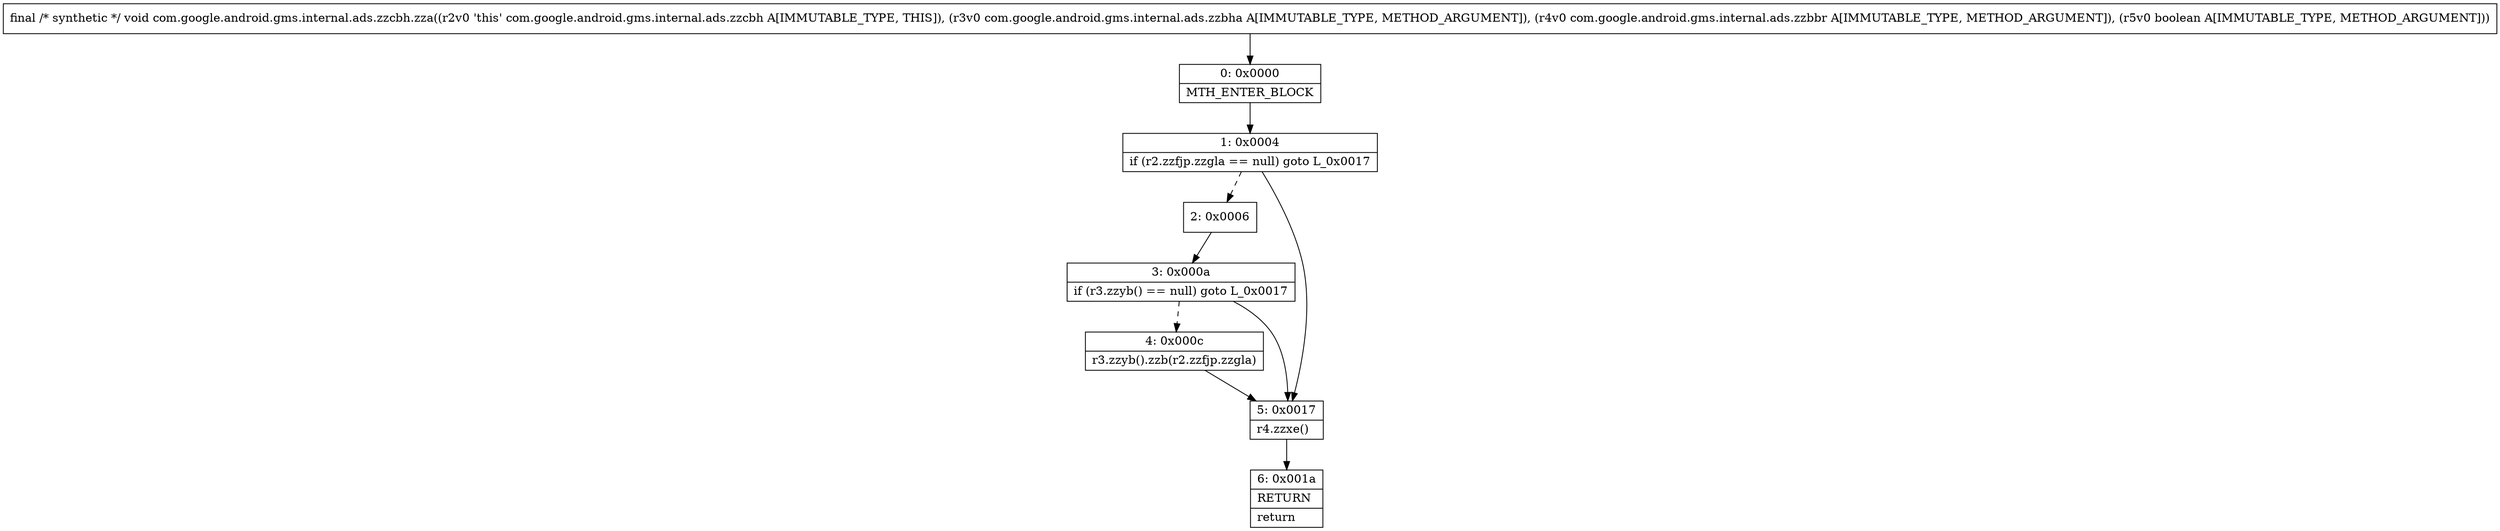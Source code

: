 digraph "CFG forcom.google.android.gms.internal.ads.zzcbh.zza(Lcom\/google\/android\/gms\/internal\/ads\/zzbha;Lcom\/google\/android\/gms\/internal\/ads\/zzbbr;Z)V" {
Node_0 [shape=record,label="{0\:\ 0x0000|MTH_ENTER_BLOCK\l}"];
Node_1 [shape=record,label="{1\:\ 0x0004|if (r2.zzfjp.zzgla == null) goto L_0x0017\l}"];
Node_2 [shape=record,label="{2\:\ 0x0006}"];
Node_3 [shape=record,label="{3\:\ 0x000a|if (r3.zzyb() == null) goto L_0x0017\l}"];
Node_4 [shape=record,label="{4\:\ 0x000c|r3.zzyb().zzb(r2.zzfjp.zzgla)\l}"];
Node_5 [shape=record,label="{5\:\ 0x0017|r4.zzxe()\l}"];
Node_6 [shape=record,label="{6\:\ 0x001a|RETURN\l|return\l}"];
MethodNode[shape=record,label="{final \/* synthetic *\/ void com.google.android.gms.internal.ads.zzcbh.zza((r2v0 'this' com.google.android.gms.internal.ads.zzcbh A[IMMUTABLE_TYPE, THIS]), (r3v0 com.google.android.gms.internal.ads.zzbha A[IMMUTABLE_TYPE, METHOD_ARGUMENT]), (r4v0 com.google.android.gms.internal.ads.zzbbr A[IMMUTABLE_TYPE, METHOD_ARGUMENT]), (r5v0 boolean A[IMMUTABLE_TYPE, METHOD_ARGUMENT])) }"];
MethodNode -> Node_0;
Node_0 -> Node_1;
Node_1 -> Node_2[style=dashed];
Node_1 -> Node_5;
Node_2 -> Node_3;
Node_3 -> Node_4[style=dashed];
Node_3 -> Node_5;
Node_4 -> Node_5;
Node_5 -> Node_6;
}

